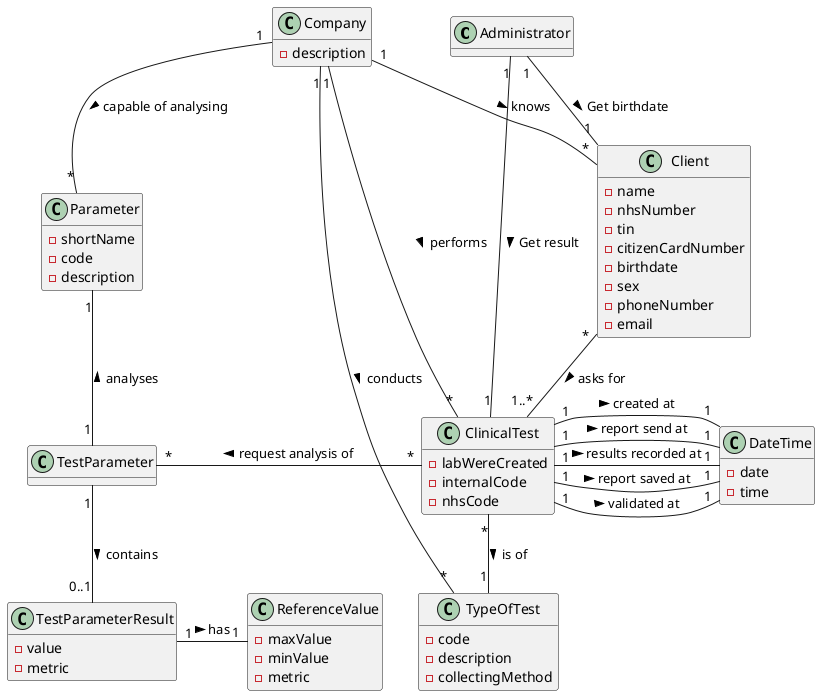 @startuml
'https://plantuml.com/sequence-diagram

hide methods

class Administrator


class ClinicalTest {
    -labWereCreated
    -internalCode
    -nhsCode
}

class Client {
    -name
    -nhsNumber
    -tin
    -citizenCardNumber
    -birthdate
    -sex
    -phoneNumber
    -email
}

class DateTime {
    -date
    -time
}

class TestParameter{
}

class Parameter {
    -shortName
    -code
    -description
}

class TestParameterResult {
    -value
    -metric
}

class ReferenceValue {
    -maxValue
    -minValue
    -metric
}

class Company {
    -description
}

class TypeOfTest {
    -code
    -description
    -collectingMethod
}

Company"1" -- "*"ClinicalTest : > performs
Company"1" -- "*"Client : > knows
ClinicalTest"*" -left- "*"TestParameter : > request analysis of
TestParameter"1" -- "0..1"TestParameterResult : > contains
TestParameterResult"1" -right- "1"ReferenceValue : > has
ClinicalTest"1" -right- "1"DateTime : > validated at
ClinicalTest"1" -right- "1"DateTime : > results recorded at
ClinicalTest"1" -right- "1"DateTime : > report saved at
ClinicalTest"1" -right- "1"DateTime : > created at
ClinicalTest"1" -right- "1"DateTime : > report send at
TestParameter"1" -up- "1"Parameter : > analyses
ClinicalTest"1..*" -up- "*"Client : < asks for
Company"1" -- "*"Parameter : > capable of analysing
ClinicalTest"*" -- "1"TypeOfTest : > is of
Company"1" -- "*"TypeOfTest : > conducts
Administrator"1" -- "1"ClinicalTest : > Get result
Administrator"1" -- "1"Client : > Get birthdate



@enduml